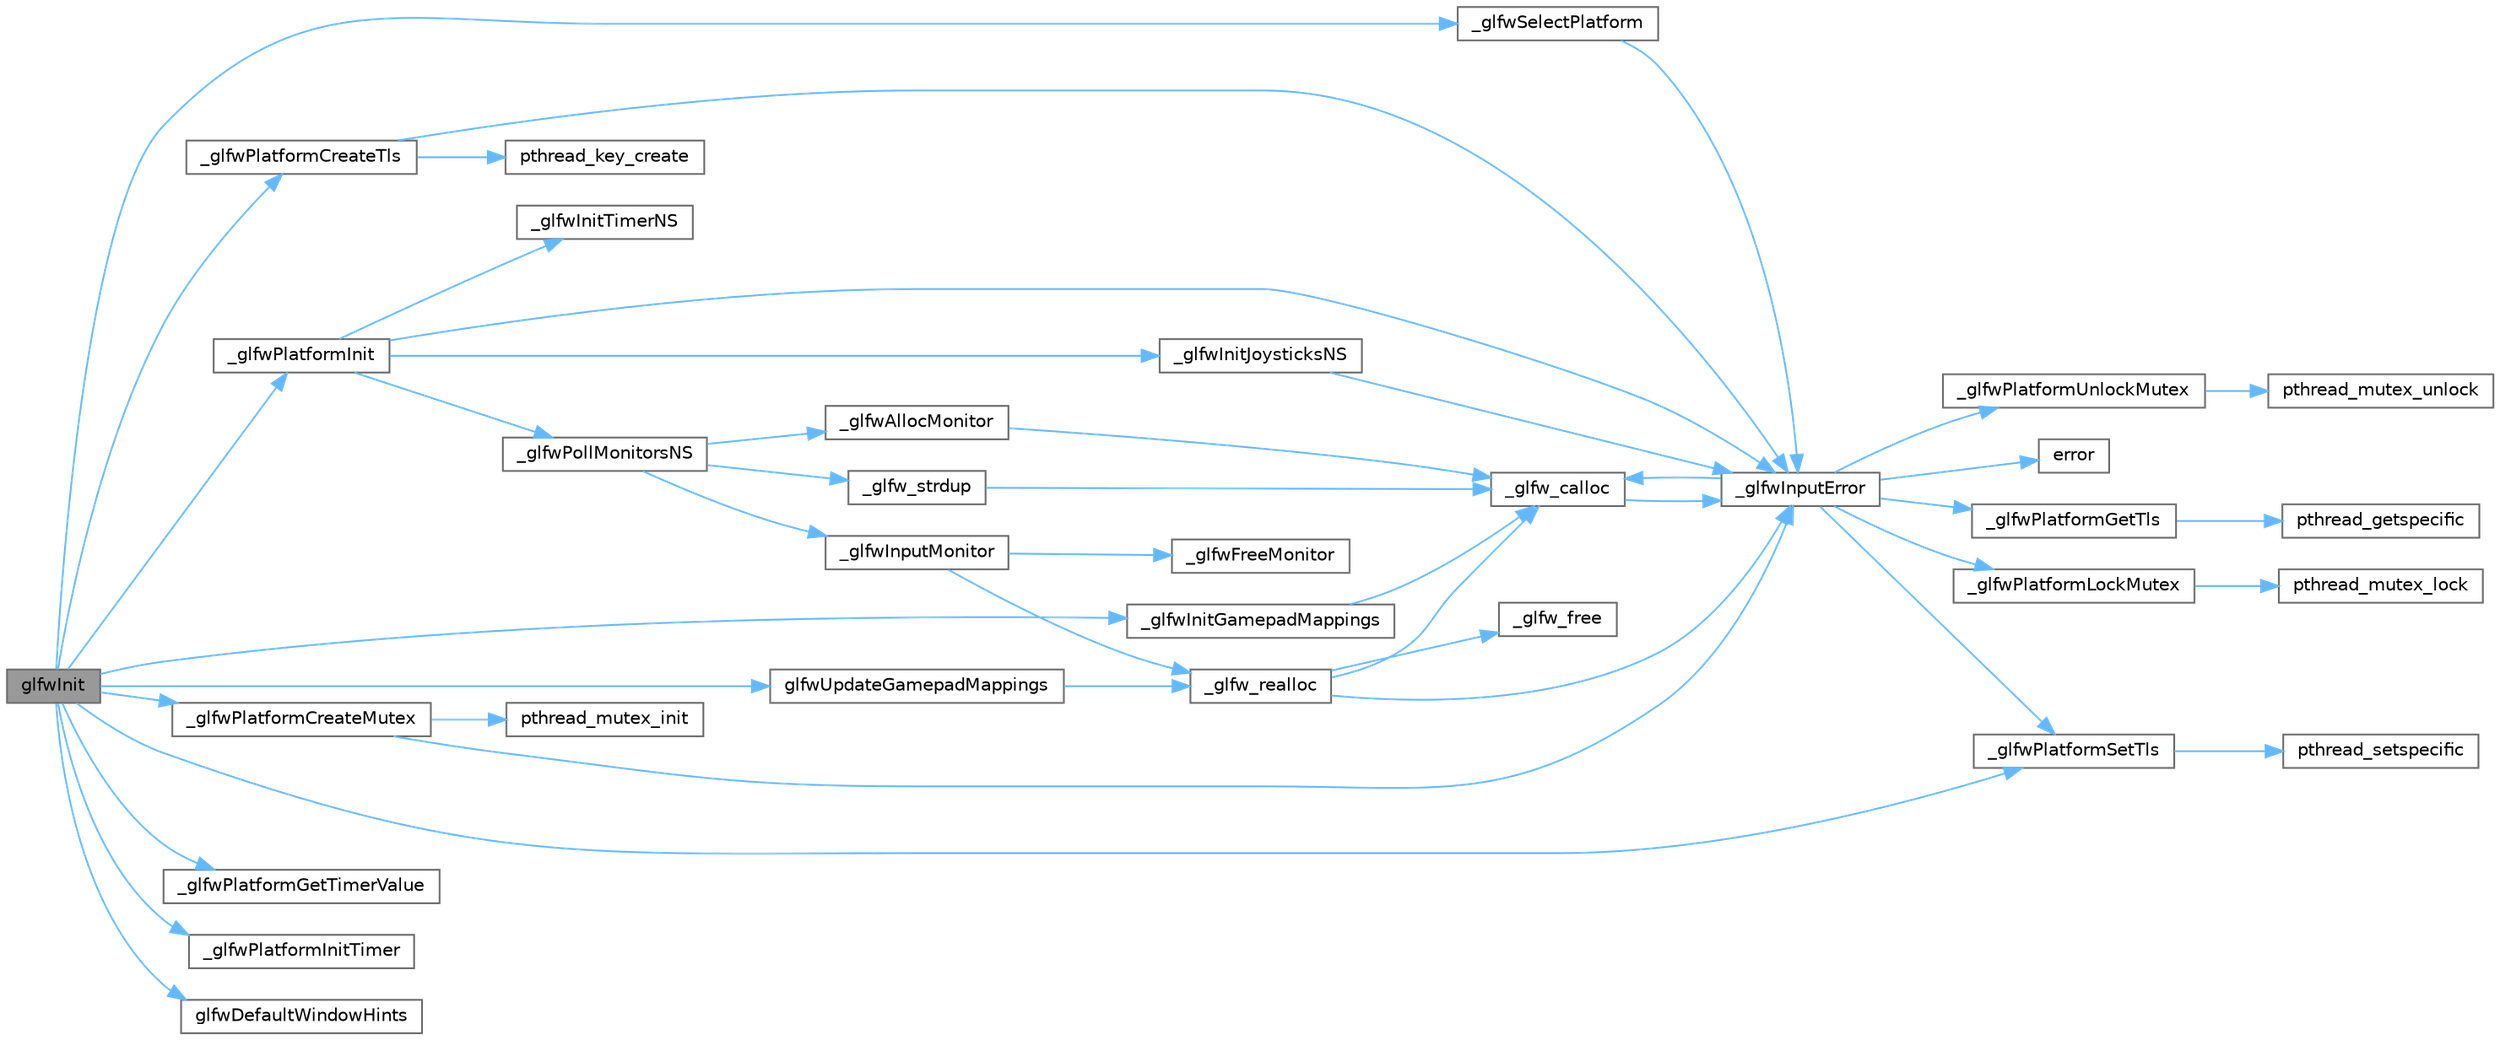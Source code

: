 digraph "glfwInit"
{
 // LATEX_PDF_SIZE
  bgcolor="transparent";
  edge [fontname=Helvetica,fontsize=10,labelfontname=Helvetica,labelfontsize=10];
  node [fontname=Helvetica,fontsize=10,shape=box,height=0.2,width=0.4];
  rankdir="LR";
  Node1 [id="Node000001",label="glfwInit",height=0.2,width=0.4,color="gray40", fillcolor="grey60", style="filled", fontcolor="black",tooltip="Initializes the GLFW library."];
  Node1 -> Node2 [id="edge44_Node000001_Node000002",color="steelblue1",style="solid",tooltip=" "];
  Node2 [id="Node000002",label="_glfwInitGamepadMappings",height=0.2,width=0.4,color="grey40", fillcolor="white", style="filled",URL="$_classes_2lib_2external_2glfw_2src_2input_8c.html#a1dab257a37caa6b39cfe9924c2487db6",tooltip=" "];
  Node2 -> Node3 [id="edge45_Node000002_Node000003",color="steelblue1",style="solid",tooltip=" "];
  Node3 [id="Node000003",label="_glfw_calloc",height=0.2,width=0.4,color="grey40", fillcolor="white", style="filled",URL="$_classes_2lib_2external_2glfw_2src_2init_8c.html#a88a6e01ef5c1245a6d2a5e62b02e5678",tooltip=" "];
  Node3 -> Node4 [id="edge46_Node000003_Node000004",color="steelblue1",style="solid",tooltip=" "];
  Node4 [id="Node000004",label="_glfwInputError",height=0.2,width=0.4,color="grey40", fillcolor="white", style="filled",URL="$_classes_2lib_2external_2glfw_2src_2init_8c.html#a3287b282ec57a4a89127ae51f49f10f5",tooltip=" "];
  Node4 -> Node3 [id="edge47_Node000004_Node000003",color="steelblue1",style="solid",tooltip=" "];
  Node4 -> Node5 [id="edge48_Node000004_Node000005",color="steelblue1",style="solid",tooltip=" "];
  Node5 [id="Node000005",label="_glfwPlatformGetTls",height=0.2,width=0.4,color="grey40", fillcolor="white", style="filled",URL="$_old_2_classes_2lib_2raylib_2src_2external_2glfw_2src_2win32__thread_8c.html#a7d2f6e8ecd2e06f2e86d9446d642bd00",tooltip=" "];
  Node5 -> Node6 [id="edge49_Node000005_Node000006",color="steelblue1",style="solid",tooltip=" "];
  Node6 [id="Node000006",label="pthread_getspecific",height=0.2,width=0.4,color="grey40", fillcolor="white", style="filled",URL="$_classes_2lib_2pthread_8h.html#a118837985ccd3a829c518928ec32c1ac",tooltip=" "];
  Node4 -> Node7 [id="edge50_Node000004_Node000007",color="steelblue1",style="solid",tooltip=" "];
  Node7 [id="Node000007",label="_glfwPlatformLockMutex",height=0.2,width=0.4,color="grey40", fillcolor="white", style="filled",URL="$_old_2_classes_2lib_2raylib_2src_2external_2glfw_2src_2win32__thread_8c.html#a2677e4d211fbe9b2dc96d16e91c98930",tooltip=" "];
  Node7 -> Node8 [id="edge51_Node000007_Node000008",color="steelblue1",style="solid",tooltip=" "];
  Node8 [id="Node000008",label="pthread_mutex_lock",height=0.2,width=0.4,color="grey40", fillcolor="white", style="filled",URL="$_classes_2lib_2pthread_8h.html#a4ca880f3d1afbb33cea07c60934cc49a",tooltip=" "];
  Node4 -> Node9 [id="edge52_Node000004_Node000009",color="steelblue1",style="solid",tooltip=" "];
  Node9 [id="Node000009",label="_glfwPlatformSetTls",height=0.2,width=0.4,color="grey40", fillcolor="white", style="filled",URL="$_old_2_classes_2lib_2raylib_2src_2external_2glfw_2src_2win32__thread_8c.html#a302f48b6d4dba6b3579449d8a43cfae7",tooltip=" "];
  Node9 -> Node10 [id="edge53_Node000009_Node000010",color="steelblue1",style="solid",tooltip=" "];
  Node10 [id="Node000010",label="pthread_setspecific",height=0.2,width=0.4,color="grey40", fillcolor="white", style="filled",URL="$_classes_2lib_2pthread_8h.html#a828266e605ec695f7a5b3096b486e70e",tooltip=" "];
  Node4 -> Node11 [id="edge54_Node000004_Node000011",color="steelblue1",style="solid",tooltip=" "];
  Node11 [id="Node000011",label="_glfwPlatformUnlockMutex",height=0.2,width=0.4,color="grey40", fillcolor="white", style="filled",URL="$_old_2_classes_2lib_2raylib_2src_2external_2glfw_2src_2win32__thread_8c.html#a8b7744446237b1c292ba8a0b9d5e7f90",tooltip=" "];
  Node11 -> Node12 [id="edge55_Node000011_Node000012",color="steelblue1",style="solid",tooltip=" "];
  Node12 [id="Node000012",label="pthread_mutex_unlock",height=0.2,width=0.4,color="grey40", fillcolor="white", style="filled",URL="$_classes_2lib_2pthread_8h.html#a7e057138b5fb17da713695ebb25732e1",tooltip=" "];
  Node4 -> Node13 [id="edge56_Node000004_Node000013",color="steelblue1",style="solid",tooltip=" "];
  Node13 [id="Node000013",label="error",height=0.2,width=0.4,color="grey40", fillcolor="white", style="filled",URL="$_classes_2lib_2glm_2test_2core_2core__func__integer__bit__count_8cpp.html#ab34dedbf30a51859090cbab92fa60edb",tooltip=" "];
  Node1 -> Node14 [id="edge57_Node000001_Node000014",color="steelblue1",style="solid",tooltip=" "];
  Node14 [id="Node000014",label="_glfwPlatformCreateMutex",height=0.2,width=0.4,color="grey40", fillcolor="white", style="filled",URL="$_old_2_classes_2lib_2raylib_2src_2external_2glfw_2src_2win32__thread_8c.html#a6c5f30449fe62f561c9b01f839ec0438",tooltip=" "];
  Node14 -> Node4 [id="edge58_Node000014_Node000004",color="steelblue1",style="solid",tooltip=" "];
  Node14 -> Node15 [id="edge59_Node000014_Node000015",color="steelblue1",style="solid",tooltip=" "];
  Node15 [id="Node000015",label="pthread_mutex_init",height=0.2,width=0.4,color="grey40", fillcolor="white", style="filled",URL="$_classes_2lib_2pthread_8h.html#a766f78ccf9846265c8f379ee92852a2c",tooltip=" "];
  Node1 -> Node16 [id="edge60_Node000001_Node000016",color="steelblue1",style="solid",tooltip=" "];
  Node16 [id="Node000016",label="_glfwPlatformCreateTls",height=0.2,width=0.4,color="grey40", fillcolor="white", style="filled",URL="$_old_2_classes_2lib_2raylib_2src_2external_2glfw_2src_2win32__thread_8c.html#afad94d57290ac85fbece14f93c41754f",tooltip=" "];
  Node16 -> Node4 [id="edge61_Node000016_Node000004",color="steelblue1",style="solid",tooltip=" "];
  Node16 -> Node17 [id="edge62_Node000016_Node000017",color="steelblue1",style="solid",tooltip=" "];
  Node17 [id="Node000017",label="pthread_key_create",height=0.2,width=0.4,color="grey40", fillcolor="white", style="filled",URL="$_classes_2lib_2pthread_8h.html#af2edd6107c5cf7dcff1a40bf878a9a7a",tooltip=" "];
  Node1 -> Node18 [id="edge63_Node000001_Node000018",color="steelblue1",style="solid",tooltip=" "];
  Node18 [id="Node000018",label="_glfwPlatformGetTimerValue",height=0.2,width=0.4,color="grey40", fillcolor="white", style="filled",URL="$_classes_2lib_2external_2glfw_2src_2cocoa__time_8c.html#a5ee7e09b380d3afdd3c2738b726a2a6e",tooltip=" "];
  Node1 -> Node19 [id="edge64_Node000001_Node000019",color="steelblue1",style="solid",tooltip=" "];
  Node19 [id="Node000019",label="_glfwPlatformInit",height=0.2,width=0.4,color="grey40", fillcolor="white", style="filled",URL="$_classes_2lib_2raylib_2src_2external_2glfw_2src_2cocoa__init_8m.html#aaed0c9f6d4944cc993516fa1fe112101",tooltip=" "];
  Node19 -> Node20 [id="edge65_Node000019_Node000020",color="steelblue1",style="solid",tooltip=" "];
  Node20 [id="Node000020",label="_glfwInitJoysticksNS",height=0.2,width=0.4,color="grey40", fillcolor="white", style="filled",URL="$_old_2_classes_2lib_2raylib_2src_2external_2glfw_2src_2cocoa__joystick_8m.html#ac7ecf0f3b0bc7553b98d4f4952413a02",tooltip=" "];
  Node20 -> Node4 [id="edge66_Node000020_Node000004",color="steelblue1",style="solid",tooltip=" "];
  Node19 -> Node21 [id="edge67_Node000019_Node000021",color="steelblue1",style="solid",tooltip=" "];
  Node21 [id="Node000021",label="_glfwInitTimerNS",height=0.2,width=0.4,color="grey40", fillcolor="white", style="filled",URL="$_old_2_classes_2lib_2raylib_2src_2external_2glfw_2src_2cocoa__time_8c.html#a111b3e3aae5e9d74046ea1980ae4d2d3",tooltip=" "];
  Node19 -> Node4 [id="edge68_Node000019_Node000004",color="steelblue1",style="solid",tooltip=" "];
  Node19 -> Node22 [id="edge69_Node000019_Node000022",color="steelblue1",style="solid",tooltip=" "];
  Node22 [id="Node000022",label="_glfwPollMonitorsNS",height=0.2,width=0.4,color="grey40", fillcolor="white", style="filled",URL="$_classes_2lib_2raylib_2src_2external_2glfw_2src_2cocoa__monitor_8m.html#af80ef4003623e26e842c72c6fc5666ae",tooltip=" "];
  Node22 -> Node23 [id="edge70_Node000022_Node000023",color="steelblue1",style="solid",tooltip=" "];
  Node23 [id="Node000023",label="_glfw_strdup",height=0.2,width=0.4,color="grey40", fillcolor="white", style="filled",URL="$_classes_2lib_2external_2glfw_2src_2init_8c.html#af725e1f466a710a1fc590ff3726f1151",tooltip=" "];
  Node23 -> Node3 [id="edge71_Node000023_Node000003",color="steelblue1",style="solid",tooltip=" "];
  Node22 -> Node24 [id="edge72_Node000022_Node000024",color="steelblue1",style="solid",tooltip=" "];
  Node24 [id="Node000024",label="_glfwAllocMonitor",height=0.2,width=0.4,color="grey40", fillcolor="white", style="filled",URL="$_old_2_classes_2lib_2raylib_2src_2external_2glfw_2src_2monitor_8c.html#ab4ba217654cabec88984af9ffea64850",tooltip=" "];
  Node24 -> Node3 [id="edge73_Node000024_Node000003",color="steelblue1",style="solid",tooltip=" "];
  Node22 -> Node25 [id="edge74_Node000022_Node000025",color="steelblue1",style="solid",tooltip=" "];
  Node25 [id="Node000025",label="_glfwInputMonitor",height=0.2,width=0.4,color="grey40", fillcolor="white", style="filled",URL="$_old_2_classes_2lib_2raylib_2src_2external_2glfw_2src_2monitor_8c.html#a2a45c0c0677b73011b7364e2cdd9760d",tooltip=" "];
  Node25 -> Node26 [id="edge75_Node000025_Node000026",color="steelblue1",style="solid",tooltip=" "];
  Node26 [id="Node000026",label="_glfw_realloc",height=0.2,width=0.4,color="grey40", fillcolor="white", style="filled",URL="$_classes_2lib_2external_2glfw_2src_2init_8c.html#a7ee3244d243d5778c712c1b3c98f8bc3",tooltip=" "];
  Node26 -> Node3 [id="edge76_Node000026_Node000003",color="steelblue1",style="solid",tooltip=" "];
  Node26 -> Node27 [id="edge77_Node000026_Node000027",color="steelblue1",style="solid",tooltip=" "];
  Node27 [id="Node000027",label="_glfw_free",height=0.2,width=0.4,color="grey40", fillcolor="white", style="filled",URL="$_classes_2lib_2external_2glfw_2src_2init_8c.html#abcf72962b101a8a5c539da1a278b0e9e",tooltip=" "];
  Node26 -> Node4 [id="edge78_Node000026_Node000004",color="steelblue1",style="solid",tooltip=" "];
  Node25 -> Node28 [id="edge79_Node000025_Node000028",color="steelblue1",style="solid",tooltip=" "];
  Node28 [id="Node000028",label="_glfwFreeMonitor",height=0.2,width=0.4,color="grey40", fillcolor="white", style="filled",URL="$_classes_2lib_2external_2glfw_2src_2monitor_8c.html#a5555e8488ac56b446d0a28d3330666f6",tooltip=" "];
  Node1 -> Node29 [id="edge80_Node000001_Node000029",color="steelblue1",style="solid",tooltip=" "];
  Node29 [id="Node000029",label="_glfwPlatformInitTimer",height=0.2,width=0.4,color="grey40", fillcolor="white", style="filled",URL="$_classes_2lib_2external_2glfw_2src_2cocoa__time_8c.html#a6029c1379e357d7b4e8836e1c1ad2fa2",tooltip=" "];
  Node1 -> Node9 [id="edge81_Node000001_Node000009",color="steelblue1",style="solid",tooltip=" "];
  Node1 -> Node30 [id="edge82_Node000001_Node000030",color="steelblue1",style="solid",tooltip=" "];
  Node30 [id="Node000030",label="_glfwSelectPlatform",height=0.2,width=0.4,color="grey40", fillcolor="white", style="filled",URL="$lib_2external_2glfw_2src_2platform_8c.html#ac0e7d5f9c3735b1959f87e959b90ce53",tooltip=" "];
  Node30 -> Node4 [id="edge83_Node000030_Node000004",color="steelblue1",style="solid",tooltip=" "];
  Node1 -> Node31 [id="edge84_Node000001_Node000031",color="steelblue1",style="solid",tooltip=" "];
  Node31 [id="Node000031",label="glfwDefaultWindowHints",height=0.2,width=0.4,color="grey40", fillcolor="white", style="filled",URL="$group__window.html#ga8050ddceed9dc6bd9d3aa35666195cd4",tooltip="Resets all window hints to their default values."];
  Node1 -> Node32 [id="edge85_Node000001_Node000032",color="steelblue1",style="solid",tooltip=" "];
  Node32 [id="Node000032",label="glfwUpdateGamepadMappings",height=0.2,width=0.4,color="grey40", fillcolor="white", style="filled",URL="$group__input.html#ga276a2aec236a671a99f6f0a9be7fa3fc",tooltip="Adds the specified SDL_GameControllerDB gamepad mappings."];
  Node32 -> Node26 [id="edge86_Node000032_Node000026",color="steelblue1",style="solid",tooltip=" "];
}
